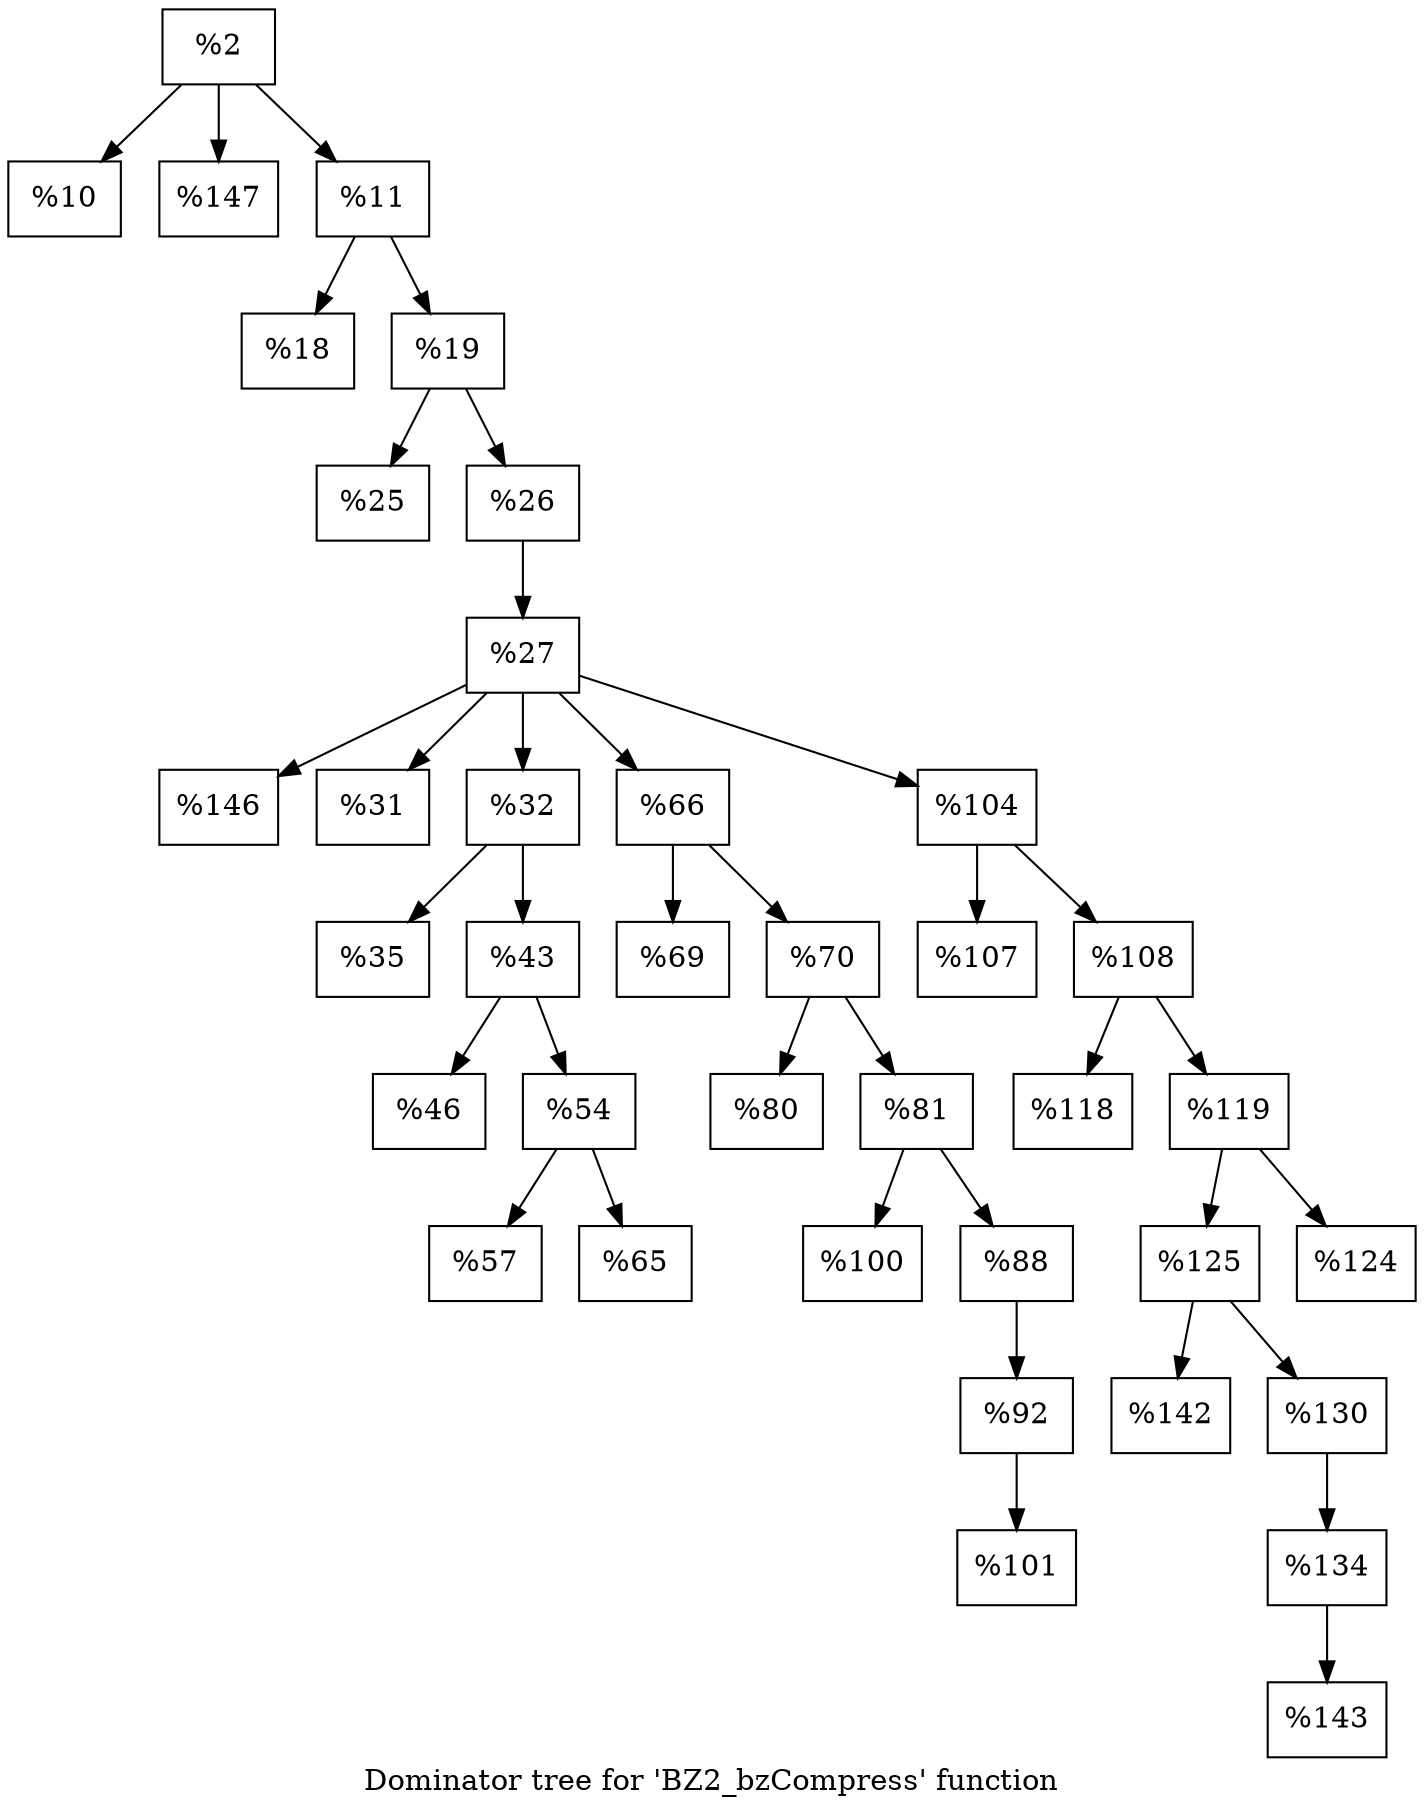 digraph "Dominator tree for 'BZ2_bzCompress' function" {
	label="Dominator tree for 'BZ2_bzCompress' function";

	Node0x1e84290 [shape=record,label="{%2}"];
	Node0x1e84290 -> Node0x1e84250;
	Node0x1e84290 -> Node0x1f0fcc0;
	Node0x1e84290 -> Node0x2194130;
	Node0x1e84250 [shape=record,label="{%10}"];
	Node0x1f0fcc0 [shape=record,label="{%147}"];
	Node0x2194130 [shape=record,label="{%11}"];
	Node0x2194130 -> Node0x1f2aee0;
	Node0x2194130 -> Node0x1f447c0;
	Node0x1f2aee0 [shape=record,label="{%18}"];
	Node0x1f447c0 [shape=record,label="{%19}"];
	Node0x1f447c0 -> Node0x21761a0;
	Node0x1f447c0 -> Node0x2198cd0;
	Node0x21761a0 [shape=record,label="{%25}"];
	Node0x2198cd0 [shape=record,label="{%26}"];
	Node0x2198cd0 -> Node0x2189160;
	Node0x2189160 [shape=record,label="{%27}"];
	Node0x2189160 -> Node0x21429a0;
	Node0x2189160 -> Node0x1ff0150;
	Node0x2189160 -> Node0x2131960;
	Node0x2189160 -> Node0x20b9e30;
	Node0x2189160 -> Node0x2176e60;
	Node0x21429a0 [shape=record,label="{%146}"];
	Node0x1ff0150 [shape=record,label="{%31}"];
	Node0x2131960 [shape=record,label="{%32}"];
	Node0x2131960 -> Node0x2178140;
	Node0x2131960 -> Node0x2188f60;
	Node0x2178140 [shape=record,label="{%35}"];
	Node0x2188f60 [shape=record,label="{%43}"];
	Node0x2188f60 -> Node0x2195220;
	Node0x2188f60 -> Node0x1f90720;
	Node0x2195220 [shape=record,label="{%46}"];
	Node0x1f90720 [shape=record,label="{%54}"];
	Node0x1f90720 -> Node0x2164e10;
	Node0x1f90720 -> Node0x217ec20;
	Node0x2164e10 [shape=record,label="{%57}"];
	Node0x217ec20 [shape=record,label="{%65}"];
	Node0x20b9e30 [shape=record,label="{%66}"];
	Node0x20b9e30 -> Node0x1fc34e0;
	Node0x20b9e30 -> Node0x2158420;
	Node0x1fc34e0 [shape=record,label="{%69}"];
	Node0x2158420 [shape=record,label="{%70}"];
	Node0x2158420 -> Node0x1fce2a0;
	Node0x2158420 -> Node0x21324a0;
	Node0x1fce2a0 [shape=record,label="{%80}"];
	Node0x21324a0 [shape=record,label="{%81}"];
	Node0x21324a0 -> Node0x218edb0;
	Node0x21324a0 -> Node0x2200560;
	Node0x218edb0 [shape=record,label="{%100}"];
	Node0x2200560 [shape=record,label="{%88}"];
	Node0x2200560 -> Node0x2156e60;
	Node0x2156e60 [shape=record,label="{%92}"];
	Node0x2156e60 -> Node0x213ee70;
	Node0x213ee70 [shape=record,label="{%101}"];
	Node0x2176e60 [shape=record,label="{%104}"];
	Node0x2176e60 -> Node0x214fa30;
	Node0x2176e60 -> Node0x2194560;
	Node0x214fa30 [shape=record,label="{%107}"];
	Node0x2194560 [shape=record,label="{%108}"];
	Node0x2194560 -> Node0x2156370;
	Node0x2194560 -> Node0x2228b40;
	Node0x2156370 [shape=record,label="{%118}"];
	Node0x2228b40 [shape=record,label="{%119}"];
	Node0x2228b40 -> Node0x210eb60;
	Node0x2228b40 -> Node0x20b48c0;
	Node0x210eb60 [shape=record,label="{%125}"];
	Node0x210eb60 -> Node0x1f91880;
	Node0x210eb60 -> Node0x2137b80;
	Node0x1f91880 [shape=record,label="{%142}"];
	Node0x2137b80 [shape=record,label="{%130}"];
	Node0x2137b80 -> Node0x217b990;
	Node0x217b990 [shape=record,label="{%134}"];
	Node0x217b990 -> Node0x1edd5a0;
	Node0x1edd5a0 [shape=record,label="{%143}"];
	Node0x20b48c0 [shape=record,label="{%124}"];
}
